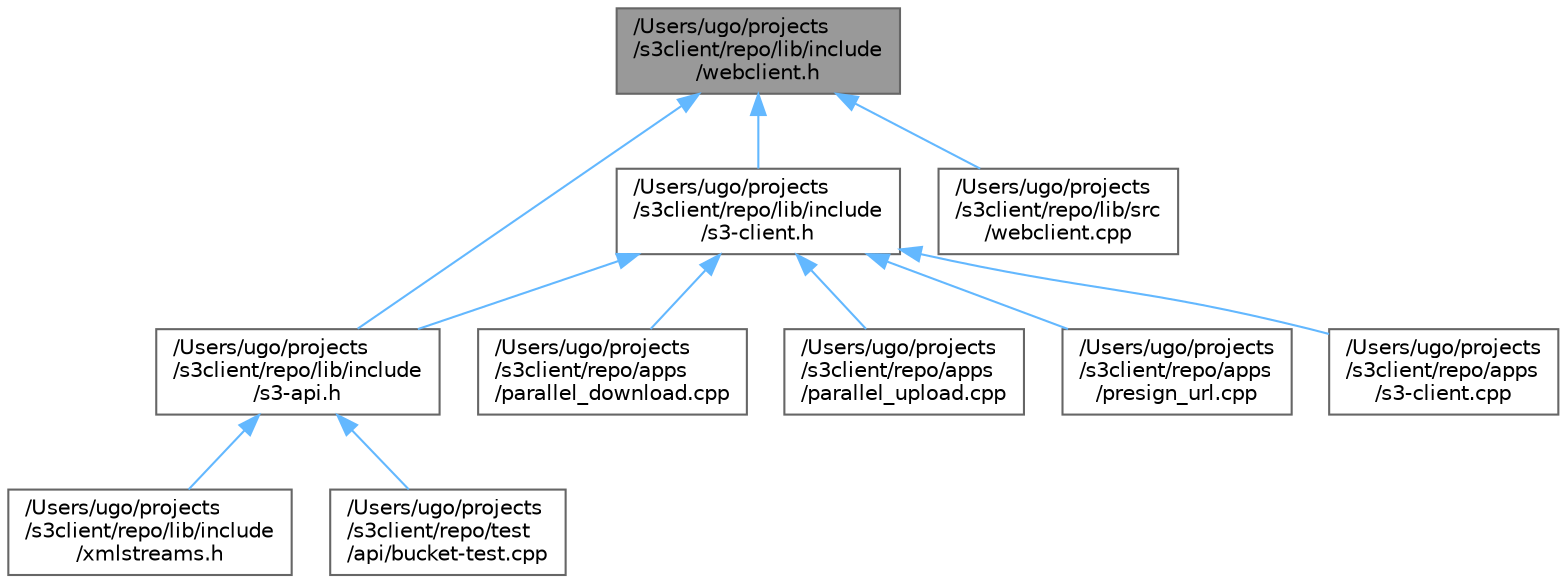 digraph "/Users/ugo/projects/s3client/repo/lib/include/webclient.h"
{
 // INTERACTIVE_SVG=YES
 // LATEX_PDF_SIZE
  bgcolor="transparent";
  edge [fontname=Helvetica,fontsize=10,labelfontname=Helvetica,labelfontsize=10];
  node [fontname=Helvetica,fontsize=10,shape=box,height=0.2,width=0.4];
  Node1 [id="Node000001",label="/Users/ugo/projects\l/s3client/repo/lib/include\l/webclient.h",height=0.2,width=0.4,color="gray40", fillcolor="grey60", style="filled", fontcolor="black",tooltip="declaration of WebClient class wrapping libcurl to send web requests."];
  Node1 -> Node2 [id="edge1_Node000001_Node000002",dir="back",color="steelblue1",style="solid",tooltip=" "];
  Node2 [id="Node000002",label="/Users/ugo/projects\l/s3client/repo/lib/include\l/s3-api.h",height=0.2,width=0.4,color="grey40", fillcolor="white", style="filled",URL="$s3-api_8h.html",tooltip="declarations of S3Api class."];
  Node2 -> Node3 [id="edge2_Node000002_Node000003",dir="back",color="steelblue1",style="solid",tooltip=" "];
  Node3 [id="Node000003",label="/Users/ugo/projects\l/s3client/repo/lib/include\l/xmlstreams.h",height=0.2,width=0.4,color="grey40", fillcolor="white", style="filled",URL="$xmlstreams_8h.html",tooltip="xml parser and generator."];
  Node2 -> Node4 [id="edge3_Node000002_Node000004",dir="back",color="steelblue1",style="solid",tooltip=" "];
  Node4 [id="Node000004",label="/Users/ugo/projects\l/s3client/repo/test\l/api/bucket-test.cpp",height=0.2,width=0.4,color="grey40", fillcolor="white", style="filled",URL="$bucket-test_8cpp.html",tooltip="bucket tests"];
  Node1 -> Node5 [id="edge4_Node000001_Node000005",dir="back",color="steelblue1",style="solid",tooltip=" "];
  Node5 [id="Node000005",label="/Users/ugo/projects\l/s3client/repo/lib/include\l/s3-client.h",height=0.2,width=0.4,color="grey40", fillcolor="white", style="filled",URL="$s3-client_8h.html",tooltip="declaration of functions and data types for sending S3 requests, signing URLs and downloading and upl..."];
  Node5 -> Node6 [id="edge5_Node000005_Node000006",dir="back",color="steelblue1",style="solid",tooltip=" "];
  Node6 [id="Node000006",label="/Users/ugo/projects\l/s3client/repo/apps\l/parallel_download.cpp",height=0.2,width=0.4,color="grey40", fillcolor="white", style="filled",URL="$parallel__download_8cpp.html",tooltip="Parallel object download download from S3 service."];
  Node5 -> Node7 [id="edge6_Node000005_Node000007",dir="back",color="steelblue1",style="solid",tooltip=" "];
  Node7 [id="Node000007",label="/Users/ugo/projects\l/s3client/repo/apps\l/parallel_upload.cpp",height=0.2,width=0.4,color="grey40", fillcolor="white", style="filled",URL="$parallel__upload_8cpp.html",tooltip="Parallel upload to S3 service."];
  Node5 -> Node8 [id="edge7_Node000005_Node000008",dir="back",color="steelblue1",style="solid",tooltip=" "];
  Node8 [id="Node000008",label="/Users/ugo/projects\l/s3client/repo/apps\l/presign_url.cpp",height=0.2,width=0.4,color="grey40", fillcolor="white", style="filled",URL="$presign__url_8cpp.html",tooltip="Presign URL."];
  Node5 -> Node9 [id="edge8_Node000005_Node000009",dir="back",color="steelblue1",style="solid",tooltip=" "];
  Node9 [id="Node000009",label="/Users/ugo/projects\l/s3client/repo/apps\l/s3-client.cpp",height=0.2,width=0.4,color="grey40", fillcolor="white", style="filled",URL="$apps_2s3-client_8cpp.html",tooltip="Send S3v4-signed requests to S3 andpoint and print raw responses."];
  Node5 -> Node2 [id="edge9_Node000005_Node000002",dir="back",color="steelblue1",style="solid",tooltip=" "];
  Node1 -> Node10 [id="edge10_Node000001_Node000010",dir="back",color="steelblue1",style="solid",tooltip=" "];
  Node10 [id="Node000010",label="/Users/ugo/projects\l/s3client/repo/lib/src\l/webclient.cpp",height=0.2,width=0.4,color="grey40", fillcolor="white", style="filled",URL="$webclient_8cpp.html",tooltip="implementation of WebClient class, wrapper around libcurl"];
}
